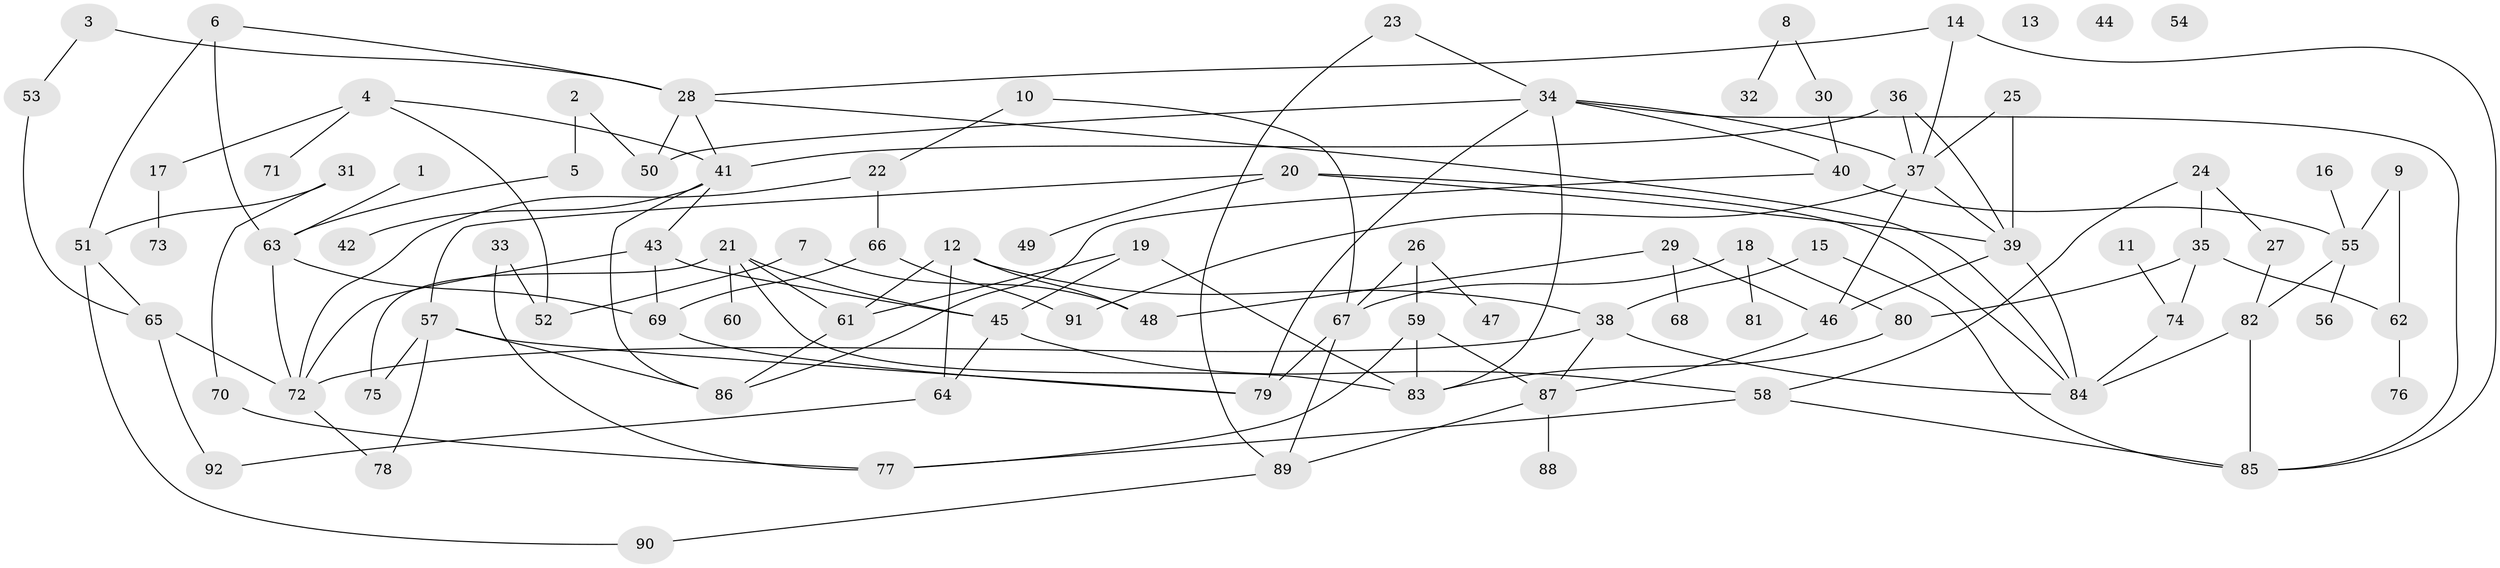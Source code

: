 // coarse degree distribution, {0: 0.1111111111111111, 1: 0.37037037037037035, 3: 0.14814814814814814, 2: 0.14814814814814814, 4: 0.037037037037037035, 11: 0.07407407407407407, 5: 0.07407407407407407, 6: 0.037037037037037035}
// Generated by graph-tools (version 1.1) at 2025/42/03/04/25 21:42:46]
// undirected, 92 vertices, 138 edges
graph export_dot {
graph [start="1"]
  node [color=gray90,style=filled];
  1;
  2;
  3;
  4;
  5;
  6;
  7;
  8;
  9;
  10;
  11;
  12;
  13;
  14;
  15;
  16;
  17;
  18;
  19;
  20;
  21;
  22;
  23;
  24;
  25;
  26;
  27;
  28;
  29;
  30;
  31;
  32;
  33;
  34;
  35;
  36;
  37;
  38;
  39;
  40;
  41;
  42;
  43;
  44;
  45;
  46;
  47;
  48;
  49;
  50;
  51;
  52;
  53;
  54;
  55;
  56;
  57;
  58;
  59;
  60;
  61;
  62;
  63;
  64;
  65;
  66;
  67;
  68;
  69;
  70;
  71;
  72;
  73;
  74;
  75;
  76;
  77;
  78;
  79;
  80;
  81;
  82;
  83;
  84;
  85;
  86;
  87;
  88;
  89;
  90;
  91;
  92;
  1 -- 63;
  2 -- 5;
  2 -- 50;
  3 -- 28;
  3 -- 53;
  4 -- 17;
  4 -- 41;
  4 -- 52;
  4 -- 71;
  5 -- 63;
  6 -- 28;
  6 -- 51;
  6 -- 63;
  7 -- 48;
  7 -- 52;
  8 -- 30;
  8 -- 32;
  9 -- 55;
  9 -- 62;
  10 -- 22;
  10 -- 67;
  11 -- 74;
  12 -- 38;
  12 -- 48;
  12 -- 61;
  12 -- 64;
  14 -- 28;
  14 -- 37;
  14 -- 85;
  15 -- 38;
  15 -- 85;
  16 -- 55;
  17 -- 73;
  18 -- 67;
  18 -- 80;
  18 -- 81;
  19 -- 45;
  19 -- 61;
  19 -- 83;
  20 -- 39;
  20 -- 49;
  20 -- 57;
  20 -- 84;
  21 -- 45;
  21 -- 60;
  21 -- 61;
  21 -- 75;
  21 -- 83;
  22 -- 66;
  22 -- 72;
  23 -- 34;
  23 -- 89;
  24 -- 27;
  24 -- 35;
  24 -- 58;
  25 -- 37;
  25 -- 39;
  26 -- 47;
  26 -- 59;
  26 -- 67;
  27 -- 82;
  28 -- 41;
  28 -- 50;
  28 -- 84;
  29 -- 46;
  29 -- 48;
  29 -- 68;
  30 -- 40;
  31 -- 51;
  31 -- 70;
  33 -- 52;
  33 -- 77;
  34 -- 37;
  34 -- 40;
  34 -- 50;
  34 -- 79;
  34 -- 83;
  34 -- 85;
  35 -- 62;
  35 -- 74;
  35 -- 80;
  36 -- 37;
  36 -- 39;
  36 -- 41;
  37 -- 39;
  37 -- 46;
  37 -- 91;
  38 -- 72;
  38 -- 84;
  38 -- 87;
  39 -- 46;
  39 -- 84;
  40 -- 55;
  40 -- 86;
  41 -- 42;
  41 -- 43;
  41 -- 86;
  43 -- 45;
  43 -- 69;
  43 -- 72;
  45 -- 58;
  45 -- 64;
  46 -- 87;
  51 -- 65;
  51 -- 90;
  53 -- 65;
  55 -- 56;
  55 -- 82;
  57 -- 75;
  57 -- 78;
  57 -- 79;
  57 -- 86;
  58 -- 77;
  58 -- 85;
  59 -- 77;
  59 -- 83;
  59 -- 87;
  61 -- 86;
  62 -- 76;
  63 -- 69;
  63 -- 72;
  64 -- 92;
  65 -- 72;
  65 -- 92;
  66 -- 69;
  66 -- 91;
  67 -- 79;
  67 -- 89;
  69 -- 79;
  70 -- 77;
  72 -- 78;
  74 -- 84;
  80 -- 83;
  82 -- 84;
  82 -- 85;
  87 -- 88;
  87 -- 89;
  89 -- 90;
}
